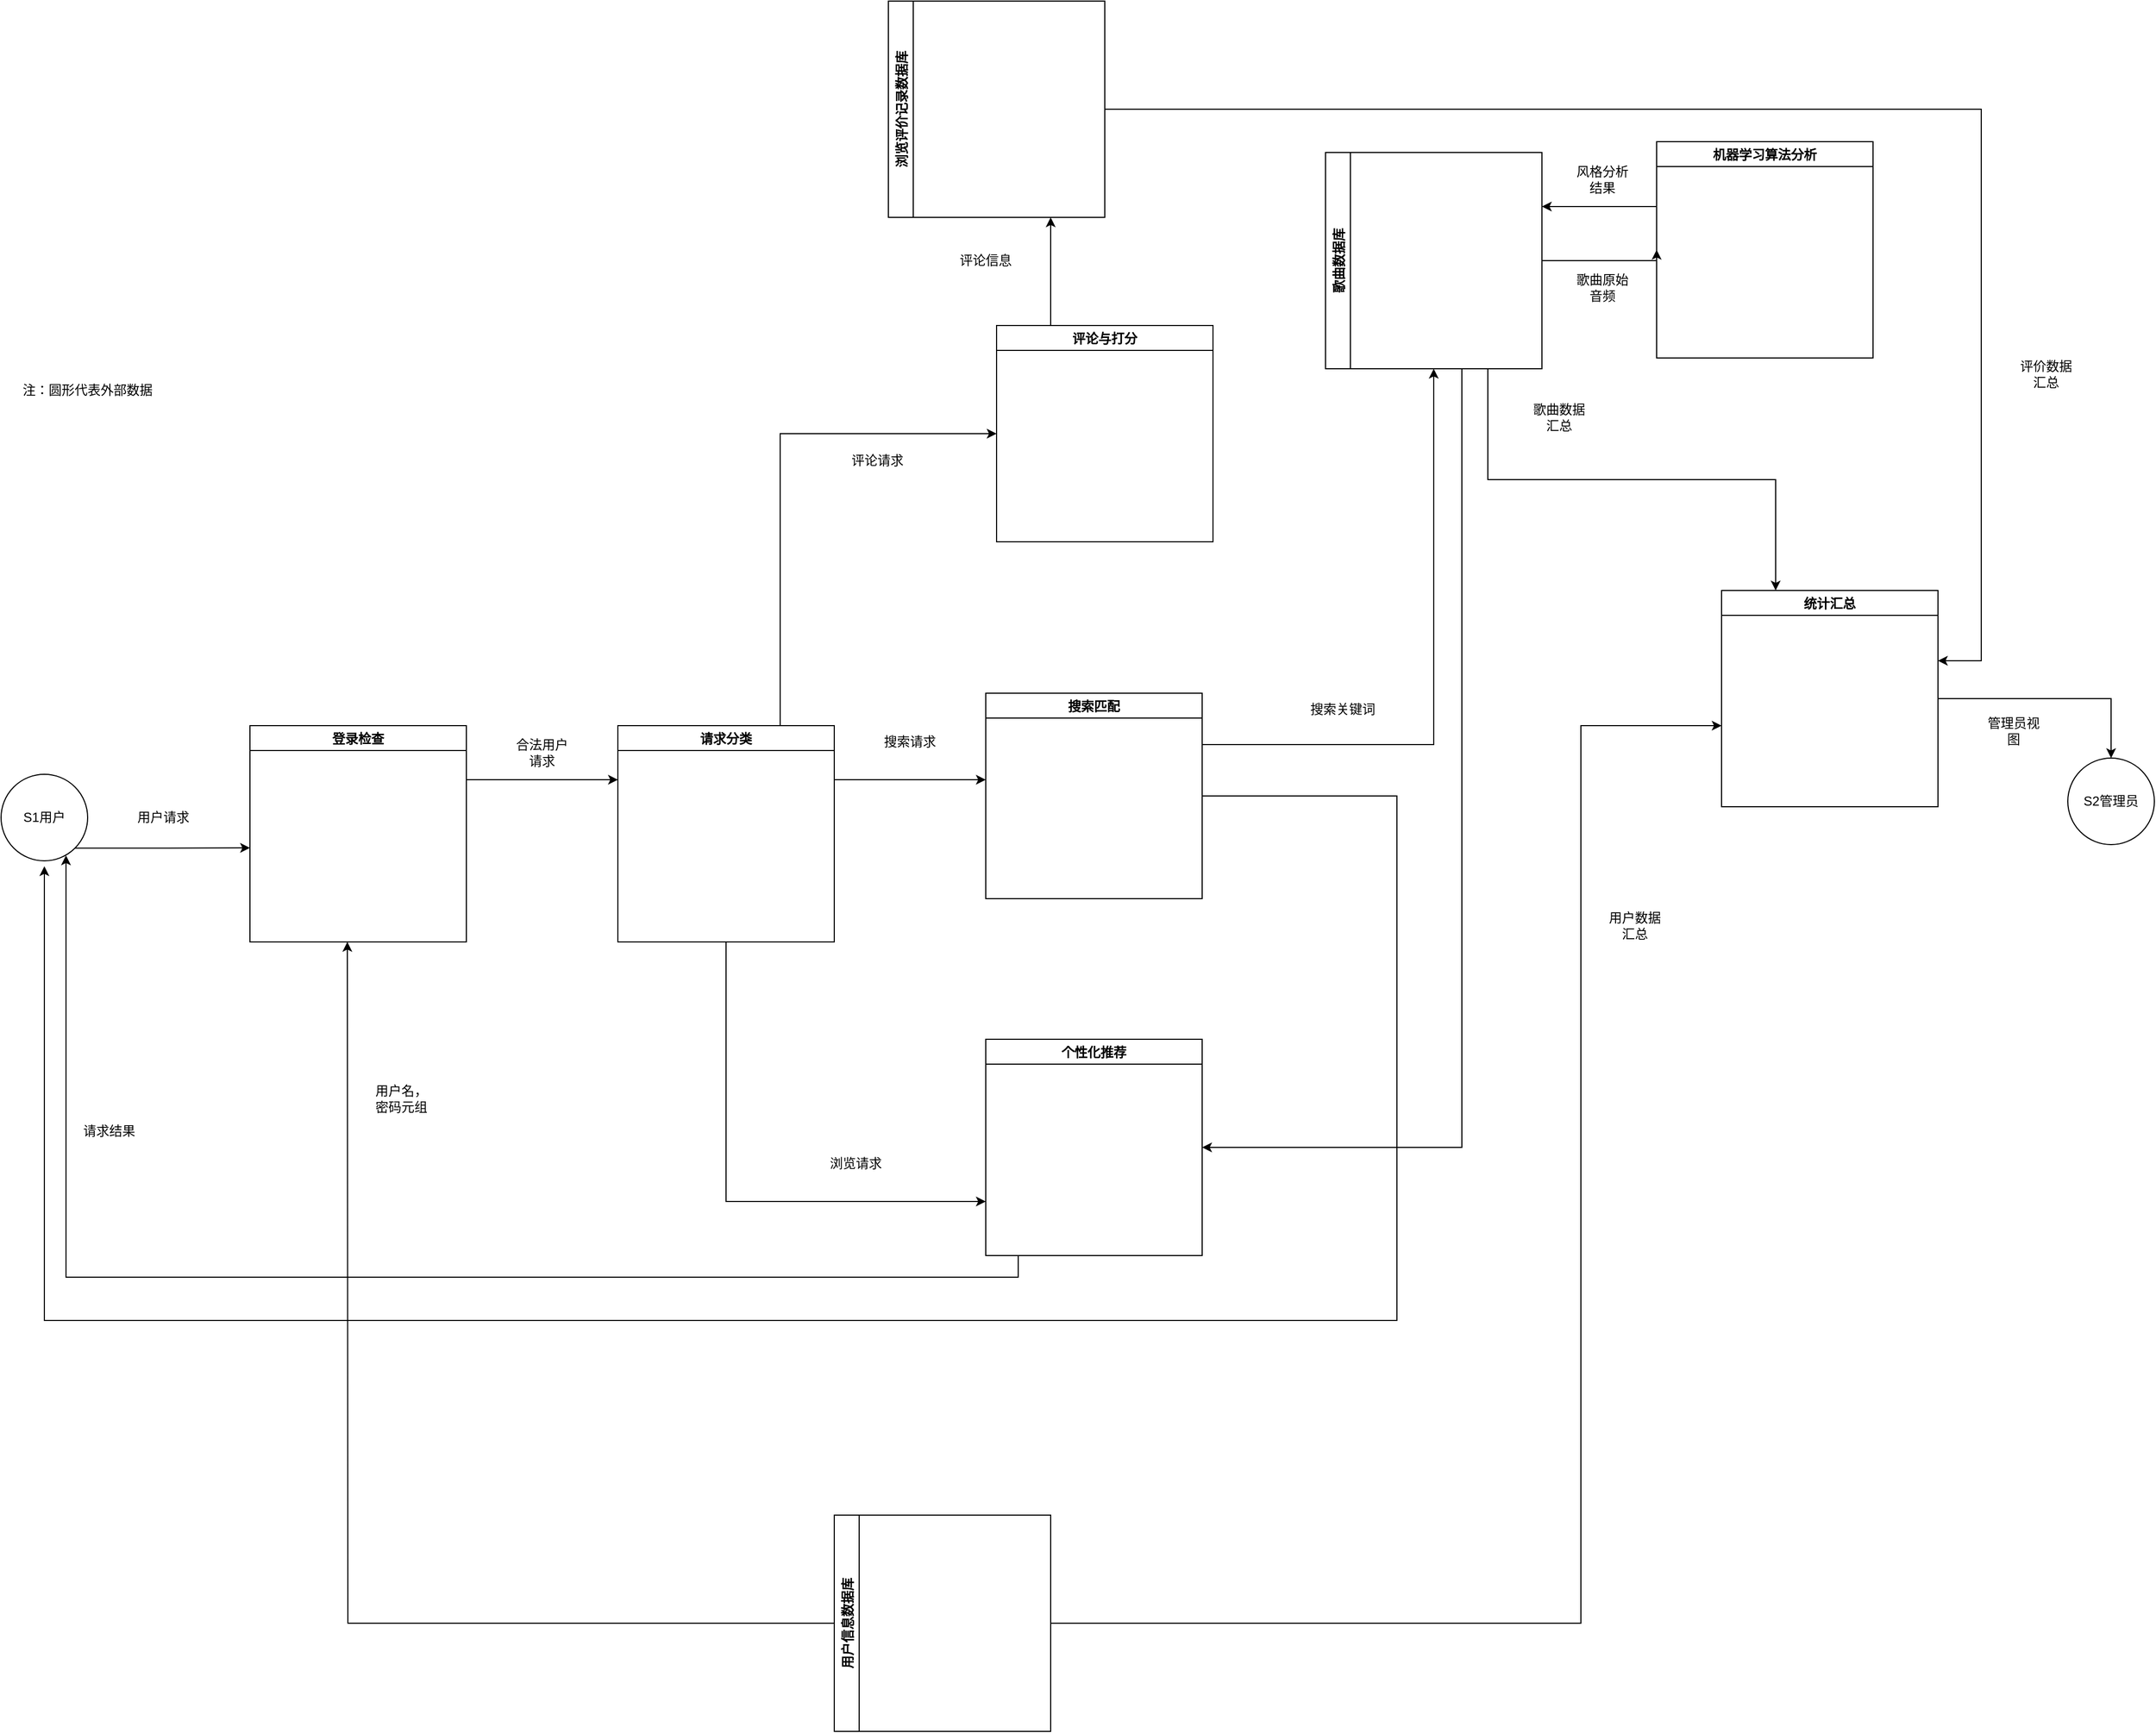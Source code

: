 <mxfile version="17.5.0" type="device"><diagram id="cbU0mXX1peVwlYSKOAaJ" name="Page-1"><mxGraphModel dx="4362" dy="2489" grid="1" gridSize="10" guides="1" tooltips="1" connect="1" arrows="1" fold="1" page="1" pageScale="1" pageWidth="827" pageHeight="1169" math="0" shadow="0"><root><mxCell id="0"/><mxCell id="1" parent="0"/><mxCell id="T438AewnpQdBQB8B_-AU-32" style="edgeStyle=orthogonalEdgeStyle;rounded=0;orthogonalLoop=1;jettySize=auto;html=1;exitX=1;exitY=1;exitDx=0;exitDy=0;" edge="1" parent="1" source="T438AewnpQdBQB8B_-AU-3"><mxGeometry relative="1" as="geometry"><mxPoint x="-780" y="623" as="targetPoint"/></mxGeometry></mxCell><mxCell id="T438AewnpQdBQB8B_-AU-3" value="S1用户" style="ellipse;whiteSpace=wrap;html=1;aspect=fixed;" vertex="1" parent="1"><mxGeometry x="-1010" y="555" width="80" height="80" as="geometry"/></mxCell><mxCell id="T438AewnpQdBQB8B_-AU-4" value="S2管理员" style="ellipse;whiteSpace=wrap;html=1;aspect=fixed;" vertex="1" parent="1"><mxGeometry x="900" y="540" width="80" height="80" as="geometry"/></mxCell><mxCell id="T438AewnpQdBQB8B_-AU-33" style="edgeStyle=orthogonalEdgeStyle;rounded=0;orthogonalLoop=1;jettySize=auto;html=1;exitX=1;exitY=0.25;exitDx=0;exitDy=0;entryX=0;entryY=0.25;entryDx=0;entryDy=0;" edge="1" parent="1" source="T438AewnpQdBQB8B_-AU-19" target="T438AewnpQdBQB8B_-AU-30"><mxGeometry relative="1" as="geometry"/></mxCell><mxCell id="T438AewnpQdBQB8B_-AU-19" value="登录检查" style="swimlane;" vertex="1" parent="1"><mxGeometry x="-780" y="510" width="200" height="200" as="geometry"/></mxCell><mxCell id="T438AewnpQdBQB8B_-AU-43" style="edgeStyle=orthogonalEdgeStyle;rounded=0;orthogonalLoop=1;jettySize=auto;html=1;exitX=1;exitY=0.5;exitDx=0;exitDy=0;" edge="1" parent="1" source="T438AewnpQdBQB8B_-AU-20"><mxGeometry relative="1" as="geometry"><mxPoint x="-970" y="640" as="targetPoint"/><Array as="points"><mxPoint x="280" y="575"/><mxPoint x="280" y="1060"/><mxPoint x="-970" y="1060"/></Array></mxGeometry></mxCell><mxCell id="T438AewnpQdBQB8B_-AU-45" style="edgeStyle=orthogonalEdgeStyle;rounded=0;orthogonalLoop=1;jettySize=auto;html=1;exitX=1;exitY=0.25;exitDx=0;exitDy=0;entryX=0.5;entryY=1;entryDx=0;entryDy=0;" edge="1" parent="1" source="T438AewnpQdBQB8B_-AU-20" target="T438AewnpQdBQB8B_-AU-25"><mxGeometry relative="1" as="geometry"/></mxCell><mxCell id="T438AewnpQdBQB8B_-AU-20" value="搜索匹配" style="swimlane;" vertex="1" parent="1"><mxGeometry x="-100" y="480" width="200" height="190" as="geometry"/></mxCell><mxCell id="T438AewnpQdBQB8B_-AU-44" style="edgeStyle=orthogonalEdgeStyle;rounded=0;orthogonalLoop=1;jettySize=auto;html=1;exitX=0;exitY=1;exitDx=0;exitDy=0;entryX=0.75;entryY=0.938;entryDx=0;entryDy=0;entryPerimeter=0;" edge="1" parent="1" source="T438AewnpQdBQB8B_-AU-21" target="T438AewnpQdBQB8B_-AU-3"><mxGeometry relative="1" as="geometry"><Array as="points"><mxPoint x="-70" y="1000"/><mxPoint x="-70" y="1020"/><mxPoint x="-950" y="1020"/></Array></mxGeometry></mxCell><mxCell id="T438AewnpQdBQB8B_-AU-21" value="个性化推荐" style="swimlane;" vertex="1" parent="1"><mxGeometry x="-100" y="800" width="200" height="200" as="geometry"/></mxCell><mxCell id="T438AewnpQdBQB8B_-AU-50" style="edgeStyle=orthogonalEdgeStyle;rounded=0;orthogonalLoop=1;jettySize=auto;html=1;exitX=0.25;exitY=0;exitDx=0;exitDy=0;entryX=0.75;entryY=1;entryDx=0;entryDy=0;" edge="1" parent="1" source="T438AewnpQdBQB8B_-AU-22" target="T438AewnpQdBQB8B_-AU-27"><mxGeometry relative="1" as="geometry"/></mxCell><mxCell id="T438AewnpQdBQB8B_-AU-22" value="评论与打分" style="swimlane;" vertex="1" parent="1"><mxGeometry x="-90" y="140" width="200" height="200" as="geometry"/></mxCell><mxCell id="T438AewnpQdBQB8B_-AU-29" style="edgeStyle=orthogonalEdgeStyle;rounded=0;orthogonalLoop=1;jettySize=auto;html=1;entryX=0.5;entryY=0;entryDx=0;entryDy=0;" edge="1" parent="1" source="T438AewnpQdBQB8B_-AU-23" target="T438AewnpQdBQB8B_-AU-4"><mxGeometry relative="1" as="geometry"/></mxCell><mxCell id="T438AewnpQdBQB8B_-AU-23" value="统计汇总" style="swimlane;" vertex="1" parent="1"><mxGeometry x="580" y="385" width="200" height="200" as="geometry"/></mxCell><mxCell id="T438AewnpQdBQB8B_-AU-37" style="edgeStyle=orthogonalEdgeStyle;rounded=0;orthogonalLoop=1;jettySize=auto;html=1;exitX=0;exitY=0.25;exitDx=0;exitDy=0;entryX=1;entryY=0.25;entryDx=0;entryDy=0;" edge="1" parent="1" source="T438AewnpQdBQB8B_-AU-24" target="T438AewnpQdBQB8B_-AU-25"><mxGeometry relative="1" as="geometry"><Array as="points"><mxPoint x="520" y="30"/></Array></mxGeometry></mxCell><mxCell id="T438AewnpQdBQB8B_-AU-24" value="机器学习算法分析" style="swimlane;" vertex="1" parent="1"><mxGeometry x="520" y="-30" width="200" height="200" as="geometry"/></mxCell><mxCell id="T438AewnpQdBQB8B_-AU-36" style="edgeStyle=orthogonalEdgeStyle;rounded=0;orthogonalLoop=1;jettySize=auto;html=1;entryX=0;entryY=0.5;entryDx=0;entryDy=0;" edge="1" parent="1" source="T438AewnpQdBQB8B_-AU-25" target="T438AewnpQdBQB8B_-AU-24"><mxGeometry relative="1" as="geometry"><Array as="points"><mxPoint x="520" y="80"/></Array></mxGeometry></mxCell><mxCell id="T438AewnpQdBQB8B_-AU-47" style="edgeStyle=orthogonalEdgeStyle;rounded=0;orthogonalLoop=1;jettySize=auto;html=1;exitX=0.75;exitY=1;exitDx=0;exitDy=0;entryX=0.25;entryY=0;entryDx=0;entryDy=0;" edge="1" parent="1" source="T438AewnpQdBQB8B_-AU-25" target="T438AewnpQdBQB8B_-AU-23"><mxGeometry relative="1" as="geometry"/></mxCell><mxCell id="T438AewnpQdBQB8B_-AU-25" value="歌曲数据库" style="swimlane;horizontal=0;" vertex="1" parent="1"><mxGeometry x="214" y="-20" width="200" height="200" as="geometry"/></mxCell><mxCell id="T438AewnpQdBQB8B_-AU-49" style="edgeStyle=orthogonalEdgeStyle;rounded=0;orthogonalLoop=1;jettySize=auto;html=1;" edge="1" parent="1" source="T438AewnpQdBQB8B_-AU-26"><mxGeometry relative="1" as="geometry"><mxPoint x="580" y="510" as="targetPoint"/><Array as="points"><mxPoint x="450" y="1340"/><mxPoint x="450" y="510"/></Array></mxGeometry></mxCell><mxCell id="T438AewnpQdBQB8B_-AU-64" style="edgeStyle=orthogonalEdgeStyle;rounded=0;orthogonalLoop=1;jettySize=auto;html=1;" edge="1" parent="1" source="T438AewnpQdBQB8B_-AU-26"><mxGeometry relative="1" as="geometry"><mxPoint x="-690" y="710" as="targetPoint"/></mxGeometry></mxCell><mxCell id="T438AewnpQdBQB8B_-AU-26" value="用户信息数据库" style="swimlane;horizontal=0;" vertex="1" parent="1"><mxGeometry x="-240" y="1240" width="200" height="200" as="geometry"/></mxCell><mxCell id="T438AewnpQdBQB8B_-AU-48" style="edgeStyle=orthogonalEdgeStyle;rounded=0;orthogonalLoop=1;jettySize=auto;html=1;" edge="1" parent="1" source="T438AewnpQdBQB8B_-AU-27"><mxGeometry relative="1" as="geometry"><mxPoint x="780" y="450" as="targetPoint"/><Array as="points"><mxPoint x="820" y="-60"/><mxPoint x="820" y="450"/></Array></mxGeometry></mxCell><mxCell id="T438AewnpQdBQB8B_-AU-27" value="浏览评价记录数据库" style="swimlane;horizontal=0;" vertex="1" parent="1"><mxGeometry x="-190" y="-160" width="200" height="200" as="geometry"/></mxCell><mxCell id="T438AewnpQdBQB8B_-AU-39" style="edgeStyle=orthogonalEdgeStyle;rounded=0;orthogonalLoop=1;jettySize=auto;html=1;exitX=1;exitY=0.25;exitDx=0;exitDy=0;" edge="1" parent="1" source="T438AewnpQdBQB8B_-AU-30"><mxGeometry relative="1" as="geometry"><mxPoint x="-100" y="560" as="targetPoint"/></mxGeometry></mxCell><mxCell id="T438AewnpQdBQB8B_-AU-40" style="edgeStyle=orthogonalEdgeStyle;rounded=0;orthogonalLoop=1;jettySize=auto;html=1;exitX=0.75;exitY=0;exitDx=0;exitDy=0;entryX=0;entryY=0.5;entryDx=0;entryDy=0;" edge="1" parent="1" source="T438AewnpQdBQB8B_-AU-30" target="T438AewnpQdBQB8B_-AU-22"><mxGeometry relative="1" as="geometry"/></mxCell><mxCell id="T438AewnpQdBQB8B_-AU-42" style="edgeStyle=orthogonalEdgeStyle;rounded=0;orthogonalLoop=1;jettySize=auto;html=1;exitX=0.5;exitY=1;exitDx=0;exitDy=0;entryX=0;entryY=0.75;entryDx=0;entryDy=0;" edge="1" parent="1" source="T438AewnpQdBQB8B_-AU-30" target="T438AewnpQdBQB8B_-AU-21"><mxGeometry relative="1" as="geometry"/></mxCell><mxCell id="T438AewnpQdBQB8B_-AU-30" value="请求分类" style="swimlane;startSize=23;" vertex="1" parent="1"><mxGeometry x="-440" y="510" width="200" height="200" as="geometry"/></mxCell><mxCell id="T438AewnpQdBQB8B_-AU-51" value="" style="endArrow=classic;html=1;rounded=0;entryX=1;entryY=0.5;entryDx=0;entryDy=0;" edge="1" parent="1" target="T438AewnpQdBQB8B_-AU-21"><mxGeometry width="50" height="50" relative="1" as="geometry"><mxPoint x="340" y="180" as="sourcePoint"/><mxPoint x="340" y="920" as="targetPoint"/><Array as="points"><mxPoint x="340" y="900"/></Array></mxGeometry></mxCell><mxCell id="T438AewnpQdBQB8B_-AU-52" value="用户请求" style="text;html=1;strokeColor=none;fillColor=none;align=center;verticalAlign=middle;whiteSpace=wrap;rounded=0;" vertex="1" parent="1"><mxGeometry x="-890" y="580" width="60" height="30" as="geometry"/></mxCell><mxCell id="T438AewnpQdBQB8B_-AU-53" value="合法用户请求" style="text;html=1;strokeColor=none;fillColor=none;align=center;verticalAlign=middle;whiteSpace=wrap;rounded=0;" vertex="1" parent="1"><mxGeometry x="-540" y="520" width="60" height="30" as="geometry"/></mxCell><mxCell id="T438AewnpQdBQB8B_-AU-54" value="搜索请求" style="text;html=1;strokeColor=none;fillColor=none;align=center;verticalAlign=middle;whiteSpace=wrap;rounded=0;" vertex="1" parent="1"><mxGeometry x="-200" y="510" width="60" height="30" as="geometry"/></mxCell><mxCell id="T438AewnpQdBQB8B_-AU-55" value="评论请求" style="text;html=1;strokeColor=none;fillColor=none;align=center;verticalAlign=middle;whiteSpace=wrap;rounded=0;" vertex="1" parent="1"><mxGeometry x="-230" y="250" width="60" height="30" as="geometry"/></mxCell><mxCell id="T438AewnpQdBQB8B_-AU-56" value="浏览请求" style="text;html=1;strokeColor=none;fillColor=none;align=center;verticalAlign=middle;whiteSpace=wrap;rounded=0;" vertex="1" parent="1"><mxGeometry x="-250" y="900" width="60" height="30" as="geometry"/></mxCell><mxCell id="T438AewnpQdBQB8B_-AU-57" value="请求结果" style="text;html=1;strokeColor=none;fillColor=none;align=center;verticalAlign=middle;whiteSpace=wrap;rounded=0;" vertex="1" parent="1"><mxGeometry x="-940" y="850" width="60" height="70" as="geometry"/></mxCell><mxCell id="T438AewnpQdBQB8B_-AU-58" value="管理员视图" style="text;html=1;strokeColor=none;fillColor=none;align=center;verticalAlign=middle;whiteSpace=wrap;rounded=0;" vertex="1" parent="1"><mxGeometry x="820" y="500" width="60" height="30" as="geometry"/></mxCell><mxCell id="T438AewnpQdBQB8B_-AU-59" value="歌曲原始音频" style="text;html=1;strokeColor=none;fillColor=none;align=center;verticalAlign=middle;whiteSpace=wrap;rounded=0;" vertex="1" parent="1"><mxGeometry x="440" y="90" width="60" height="30" as="geometry"/></mxCell><mxCell id="T438AewnpQdBQB8B_-AU-60" value="风格分析结果" style="text;html=1;strokeColor=none;fillColor=none;align=center;verticalAlign=middle;whiteSpace=wrap;rounded=0;" vertex="1" parent="1"><mxGeometry x="440" y="-10" width="60" height="30" as="geometry"/></mxCell><mxCell id="T438AewnpQdBQB8B_-AU-62" value="注：圆形代表外部数据" style="text;html=1;strokeColor=none;fillColor=none;align=center;verticalAlign=middle;whiteSpace=wrap;rounded=0;" vertex="1" parent="1"><mxGeometry x="-1000" y="150" width="140" height="100" as="geometry"/></mxCell><mxCell id="T438AewnpQdBQB8B_-AU-63" value="评论信息" style="text;html=1;strokeColor=none;fillColor=none;align=center;verticalAlign=middle;whiteSpace=wrap;rounded=0;" vertex="1" parent="1"><mxGeometry x="-130" y="65" width="60" height="30" as="geometry"/></mxCell><mxCell id="T438AewnpQdBQB8B_-AU-65" value="用户名，密码元组" style="text;html=1;strokeColor=none;fillColor=none;align=center;verticalAlign=middle;whiteSpace=wrap;rounded=0;" vertex="1" parent="1"><mxGeometry x="-670" y="840" width="60" height="30" as="geometry"/></mxCell><mxCell id="T438AewnpQdBQB8B_-AU-66" value="搜索关键词" style="text;html=1;strokeColor=none;fillColor=none;align=center;verticalAlign=middle;whiteSpace=wrap;rounded=0;" vertex="1" parent="1"><mxGeometry x="190" y="480" width="80" height="30" as="geometry"/></mxCell><mxCell id="T438AewnpQdBQB8B_-AU-67" value="歌曲数据汇总" style="text;html=1;strokeColor=none;fillColor=none;align=center;verticalAlign=middle;whiteSpace=wrap;rounded=0;" vertex="1" parent="1"><mxGeometry x="400" y="210" width="60" height="30" as="geometry"/></mxCell><mxCell id="T438AewnpQdBQB8B_-AU-68" value="用户数据汇总" style="text;html=1;strokeColor=none;fillColor=none;align=center;verticalAlign=middle;whiteSpace=wrap;rounded=0;" vertex="1" parent="1"><mxGeometry x="470" y="680" width="60" height="30" as="geometry"/></mxCell><mxCell id="T438AewnpQdBQB8B_-AU-69" value="评价数据汇总" style="text;html=1;strokeColor=none;fillColor=none;align=center;verticalAlign=middle;whiteSpace=wrap;rounded=0;" vertex="1" parent="1"><mxGeometry x="850" y="170" width="60" height="30" as="geometry"/></mxCell></root></mxGraphModel></diagram></mxfile>